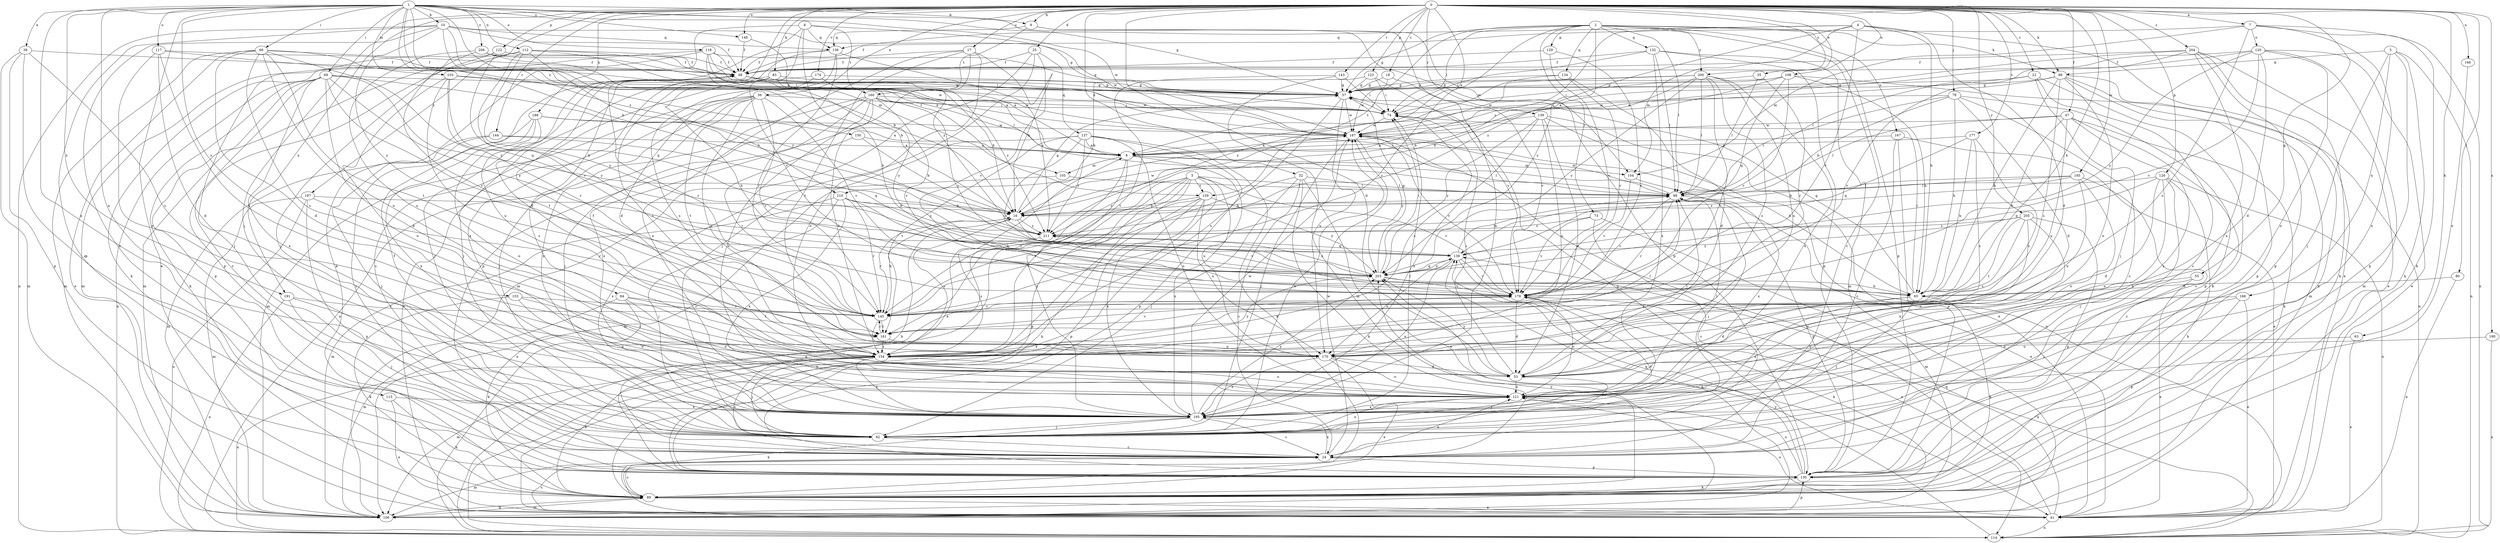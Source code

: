 strict digraph  {
0;
1;
2;
3;
4;
5;
6;
7;
8;
9;
10;
16;
17;
18;
22;
24;
25;
32;
33;
35;
36;
38;
41;
47;
48;
55;
57;
63;
65;
66;
69;
73;
74;
78;
80;
82;
83;
84;
88;
89;
98;
103;
104;
105;
106;
108;
112;
113;
114;
117;
118;
120;
121;
122;
123;
126;
129;
130;
132;
134;
136;
137;
138;
139;
143;
144;
145;
148;
150;
153;
154;
159;
160;
161;
166;
167;
168;
170;
174;
177;
178;
185;
187;
188;
190;
191;
195;
197;
200;
203;
204;
205;
206;
210;
211;
0 -> 7  [label=a];
0 -> 8  [label=a];
0 -> 9  [label=b];
0 -> 17  [label=c];
0 -> 18  [label=c];
0 -> 22  [label=c];
0 -> 25  [label=d];
0 -> 32  [label=d];
0 -> 33  [label=d];
0 -> 35  [label=e];
0 -> 36  [label=e];
0 -> 47  [label=f];
0 -> 55  [label=g];
0 -> 63  [label=h];
0 -> 65  [label=h];
0 -> 78  [label=j];
0 -> 80  [label=j];
0 -> 82  [label=j];
0 -> 83  [label=k];
0 -> 84  [label=k];
0 -> 88  [label=k];
0 -> 108  [label=n];
0 -> 122  [label=p];
0 -> 123  [label=p];
0 -> 126  [label=p];
0 -> 139  [label=r];
0 -> 143  [label=r];
0 -> 144  [label=r];
0 -> 148  [label=s];
0 -> 166  [label=u];
0 -> 174  [label=v];
0 -> 177  [label=v];
0 -> 185  [label=w];
0 -> 188  [label=x];
0 -> 190  [label=x];
0 -> 191  [label=x];
0 -> 197  [label=y];
0 -> 200  [label=y];
0 -> 204  [label=z];
0 -> 205  [label=z];
1 -> 9  [label=b];
1 -> 10  [label=b];
1 -> 16  [label=b];
1 -> 38  [label=e];
1 -> 41  [label=e];
1 -> 57  [label=g];
1 -> 66  [label=i];
1 -> 69  [label=i];
1 -> 103  [label=m];
1 -> 104  [label=m];
1 -> 112  [label=n];
1 -> 113  [label=n];
1 -> 117  [label=o];
1 -> 118  [label=o];
1 -> 148  [label=s];
1 -> 150  [label=s];
1 -> 153  [label=s];
1 -> 159  [label=t];
1 -> 187  [label=w];
1 -> 191  [label=x];
1 -> 195  [label=x];
1 -> 206  [label=z];
1 -> 210  [label=z];
2 -> 24  [label=c];
2 -> 57  [label=g];
2 -> 73  [label=i];
2 -> 74  [label=i];
2 -> 88  [label=k];
2 -> 98  [label=l];
2 -> 129  [label=p];
2 -> 130  [label=p];
2 -> 132  [label=q];
2 -> 134  [label=q];
2 -> 145  [label=r];
2 -> 159  [label=t];
2 -> 167  [label=u];
2 -> 200  [label=y];
2 -> 203  [label=y];
3 -> 82  [label=j];
3 -> 88  [label=k];
3 -> 89  [label=k];
3 -> 114  [label=n];
3 -> 130  [label=p];
3 -> 168  [label=u];
4 -> 33  [label=d];
4 -> 41  [label=e];
4 -> 65  [label=h];
4 -> 104  [label=m];
4 -> 136  [label=q];
4 -> 178  [label=v];
4 -> 210  [label=z];
4 -> 211  [label=z];
5 -> 41  [label=e];
5 -> 89  [label=k];
5 -> 98  [label=l];
5 -> 114  [label=n];
5 -> 130  [label=p];
5 -> 145  [label=r];
5 -> 154  [label=s];
5 -> 159  [label=t];
5 -> 178  [label=v];
5 -> 195  [label=x];
5 -> 211  [label=z];
6 -> 33  [label=d];
6 -> 65  [label=h];
6 -> 89  [label=k];
6 -> 136  [label=q];
6 -> 160  [label=t];
6 -> 178  [label=v];
6 -> 187  [label=w];
7 -> 48  [label=f];
7 -> 89  [label=k];
7 -> 104  [label=m];
7 -> 114  [label=n];
7 -> 120  [label=o];
7 -> 154  [label=s];
7 -> 195  [label=x];
8 -> 98  [label=l];
8 -> 104  [label=m];
8 -> 105  [label=m];
8 -> 114  [label=n];
8 -> 170  [label=u];
8 -> 195  [label=x];
9 -> 130  [label=p];
9 -> 136  [label=q];
9 -> 160  [label=t];
9 -> 195  [label=x];
10 -> 16  [label=b];
10 -> 24  [label=c];
10 -> 48  [label=f];
10 -> 57  [label=g];
10 -> 105  [label=m];
10 -> 114  [label=n];
10 -> 130  [label=p];
10 -> 136  [label=q];
10 -> 203  [label=y];
16 -> 57  [label=g];
16 -> 145  [label=r];
16 -> 154  [label=s];
16 -> 178  [label=v];
16 -> 187  [label=w];
16 -> 211  [label=z];
17 -> 16  [label=b];
17 -> 48  [label=f];
17 -> 121  [label=o];
17 -> 130  [label=p];
17 -> 161  [label=t];
17 -> 195  [label=x];
18 -> 57  [label=g];
18 -> 178  [label=v];
18 -> 187  [label=w];
22 -> 24  [label=c];
22 -> 57  [label=g];
22 -> 82  [label=j];
22 -> 89  [label=k];
22 -> 187  [label=w];
24 -> 16  [label=b];
24 -> 106  [label=m];
24 -> 121  [label=o];
24 -> 130  [label=p];
24 -> 187  [label=w];
24 -> 195  [label=x];
25 -> 48  [label=f];
25 -> 82  [label=j];
25 -> 106  [label=m];
25 -> 137  [label=q];
25 -> 178  [label=v];
32 -> 24  [label=c];
32 -> 41  [label=e];
32 -> 82  [label=j];
32 -> 89  [label=k];
32 -> 98  [label=l];
32 -> 145  [label=r];
33 -> 74  [label=i];
33 -> 82  [label=j];
33 -> 98  [label=l];
33 -> 121  [label=o];
33 -> 203  [label=y];
35 -> 57  [label=g];
35 -> 98  [label=l];
35 -> 145  [label=r];
36 -> 41  [label=e];
36 -> 74  [label=i];
36 -> 82  [label=j];
36 -> 106  [label=m];
36 -> 145  [label=r];
36 -> 161  [label=t];
36 -> 170  [label=u];
36 -> 178  [label=v];
36 -> 195  [label=x];
38 -> 24  [label=c];
38 -> 48  [label=f];
38 -> 106  [label=m];
38 -> 130  [label=p];
38 -> 154  [label=s];
41 -> 24  [label=c];
41 -> 114  [label=n];
41 -> 121  [label=o];
41 -> 138  [label=q];
41 -> 187  [label=w];
47 -> 24  [label=c];
47 -> 65  [label=h];
47 -> 89  [label=k];
47 -> 98  [label=l];
47 -> 170  [label=u];
47 -> 187  [label=w];
47 -> 195  [label=x];
48 -> 57  [label=g];
48 -> 74  [label=i];
48 -> 82  [label=j];
48 -> 145  [label=r];
48 -> 187  [label=w];
48 -> 203  [label=y];
55 -> 41  [label=e];
55 -> 65  [label=h];
55 -> 82  [label=j];
57 -> 74  [label=i];
57 -> 154  [label=s];
57 -> 170  [label=u];
57 -> 187  [label=w];
63 -> 41  [label=e];
63 -> 154  [label=s];
65 -> 33  [label=d];
65 -> 57  [label=g];
65 -> 74  [label=i];
65 -> 82  [label=j];
65 -> 89  [label=k];
65 -> 195  [label=x];
66 -> 33  [label=d];
66 -> 41  [label=e];
66 -> 48  [label=f];
66 -> 106  [label=m];
66 -> 138  [label=q];
66 -> 154  [label=s];
66 -> 161  [label=t];
66 -> 170  [label=u];
66 -> 187  [label=w];
69 -> 16  [label=b];
69 -> 24  [label=c];
69 -> 33  [label=d];
69 -> 57  [label=g];
69 -> 89  [label=k];
69 -> 114  [label=n];
69 -> 130  [label=p];
69 -> 161  [label=t];
69 -> 195  [label=x];
69 -> 203  [label=y];
69 -> 211  [label=z];
73 -> 24  [label=c];
73 -> 106  [label=m];
73 -> 178  [label=v];
73 -> 211  [label=z];
74 -> 187  [label=w];
74 -> 195  [label=x];
78 -> 16  [label=b];
78 -> 24  [label=c];
78 -> 33  [label=d];
78 -> 65  [label=h];
78 -> 74  [label=i];
78 -> 98  [label=l];
78 -> 130  [label=p];
80 -> 41  [label=e];
80 -> 65  [label=h];
82 -> 24  [label=c];
82 -> 48  [label=f];
82 -> 74  [label=i];
82 -> 121  [label=o];
82 -> 178  [label=v];
82 -> 187  [label=w];
83 -> 16  [label=b];
83 -> 57  [label=g];
83 -> 65  [label=h];
83 -> 82  [label=j];
83 -> 154  [label=s];
84 -> 89  [label=k];
84 -> 106  [label=m];
84 -> 121  [label=o];
84 -> 145  [label=r];
84 -> 161  [label=t];
88 -> 57  [label=g];
88 -> 65  [label=h];
88 -> 89  [label=k];
88 -> 106  [label=m];
88 -> 121  [label=o];
88 -> 130  [label=p];
88 -> 154  [label=s];
88 -> 178  [label=v];
89 -> 24  [label=c];
89 -> 41  [label=e];
89 -> 106  [label=m];
89 -> 203  [label=y];
98 -> 16  [label=b];
98 -> 41  [label=e];
98 -> 82  [label=j];
98 -> 130  [label=p];
98 -> 145  [label=r];
98 -> 178  [label=v];
98 -> 187  [label=w];
103 -> 57  [label=g];
103 -> 121  [label=o];
103 -> 145  [label=r];
103 -> 170  [label=u];
103 -> 187  [label=w];
103 -> 203  [label=y];
104 -> 178  [label=v];
104 -> 195  [label=x];
105 -> 98  [label=l];
105 -> 195  [label=x];
106 -> 89  [label=k];
106 -> 130  [label=p];
106 -> 138  [label=q];
108 -> 16  [label=b];
108 -> 57  [label=g];
108 -> 65  [label=h];
108 -> 74  [label=i];
108 -> 114  [label=n];
108 -> 138  [label=q];
108 -> 178  [label=v];
112 -> 8  [label=a];
112 -> 48  [label=f];
112 -> 74  [label=i];
112 -> 82  [label=j];
112 -> 130  [label=p];
112 -> 138  [label=q];
112 -> 178  [label=v];
112 -> 211  [label=z];
113 -> 41  [label=e];
113 -> 89  [label=k];
113 -> 195  [label=x];
114 -> 203  [label=y];
117 -> 16  [label=b];
117 -> 33  [label=d];
117 -> 48  [label=f];
117 -> 121  [label=o];
117 -> 154  [label=s];
118 -> 8  [label=a];
118 -> 48  [label=f];
118 -> 57  [label=g];
118 -> 74  [label=i];
118 -> 89  [label=k];
118 -> 98  [label=l];
118 -> 106  [label=m];
120 -> 8  [label=a];
120 -> 33  [label=d];
120 -> 41  [label=e];
120 -> 48  [label=f];
120 -> 106  [label=m];
120 -> 121  [label=o];
120 -> 178  [label=v];
120 -> 203  [label=y];
121 -> 98  [label=l];
121 -> 195  [label=x];
122 -> 48  [label=f];
122 -> 82  [label=j];
122 -> 106  [label=m];
122 -> 203  [label=y];
123 -> 16  [label=b];
123 -> 57  [label=g];
123 -> 74  [label=i];
123 -> 178  [label=v];
126 -> 33  [label=d];
126 -> 82  [label=j];
126 -> 89  [label=k];
126 -> 98  [label=l];
126 -> 114  [label=n];
126 -> 121  [label=o];
126 -> 138  [label=q];
129 -> 48  [label=f];
129 -> 145  [label=r];
129 -> 178  [label=v];
130 -> 8  [label=a];
130 -> 57  [label=g];
130 -> 89  [label=k];
130 -> 121  [label=o];
130 -> 138  [label=q];
132 -> 48  [label=f];
132 -> 74  [label=i];
132 -> 98  [label=l];
132 -> 106  [label=m];
132 -> 130  [label=p];
132 -> 195  [label=x];
134 -> 33  [label=d];
134 -> 57  [label=g];
134 -> 178  [label=v];
134 -> 211  [label=z];
136 -> 33  [label=d];
136 -> 48  [label=f];
136 -> 145  [label=r];
136 -> 195  [label=x];
136 -> 211  [label=z];
137 -> 8  [label=a];
137 -> 65  [label=h];
137 -> 89  [label=k];
137 -> 106  [label=m];
137 -> 121  [label=o];
137 -> 130  [label=p];
137 -> 161  [label=t];
137 -> 211  [label=z];
138 -> 98  [label=l];
138 -> 114  [label=n];
138 -> 170  [label=u];
138 -> 178  [label=v];
138 -> 195  [label=x];
138 -> 203  [label=y];
139 -> 33  [label=d];
139 -> 41  [label=e];
139 -> 114  [label=n];
139 -> 154  [label=s];
139 -> 170  [label=u];
139 -> 187  [label=w];
139 -> 203  [label=y];
143 -> 57  [label=g];
143 -> 74  [label=i];
143 -> 106  [label=m];
143 -> 161  [label=t];
144 -> 8  [label=a];
144 -> 82  [label=j];
144 -> 106  [label=m];
144 -> 138  [label=q];
145 -> 16  [label=b];
145 -> 154  [label=s];
145 -> 161  [label=t];
148 -> 48  [label=f];
148 -> 211  [label=z];
150 -> 8  [label=a];
150 -> 16  [label=b];
150 -> 145  [label=r];
153 -> 89  [label=k];
153 -> 121  [label=o];
153 -> 145  [label=r];
153 -> 154  [label=s];
154 -> 24  [label=c];
154 -> 48  [label=f];
154 -> 82  [label=j];
154 -> 89  [label=k];
154 -> 98  [label=l];
154 -> 106  [label=m];
154 -> 114  [label=n];
154 -> 121  [label=o];
154 -> 195  [label=x];
154 -> 203  [label=y];
159 -> 16  [label=b];
159 -> 114  [label=n];
159 -> 130  [label=p];
159 -> 145  [label=r];
159 -> 170  [label=u];
159 -> 195  [label=x];
159 -> 203  [label=y];
160 -> 74  [label=i];
160 -> 82  [label=j];
160 -> 98  [label=l];
160 -> 114  [label=n];
160 -> 121  [label=o];
160 -> 170  [label=u];
160 -> 178  [label=v];
160 -> 195  [label=x];
160 -> 203  [label=y];
161 -> 145  [label=r];
161 -> 154  [label=s];
161 -> 170  [label=u];
161 -> 178  [label=v];
166 -> 121  [label=o];
167 -> 8  [label=a];
167 -> 24  [label=c];
167 -> 41  [label=e];
167 -> 130  [label=p];
168 -> 41  [label=e];
168 -> 121  [label=o];
168 -> 130  [label=p];
168 -> 145  [label=r];
170 -> 33  [label=d];
170 -> 41  [label=e];
170 -> 121  [label=o];
170 -> 195  [label=x];
174 -> 24  [label=c];
174 -> 57  [label=g];
174 -> 154  [label=s];
174 -> 211  [label=z];
177 -> 8  [label=a];
177 -> 65  [label=h];
177 -> 138  [label=q];
177 -> 154  [label=s];
177 -> 170  [label=u];
178 -> 33  [label=d];
178 -> 89  [label=k];
178 -> 114  [label=n];
178 -> 121  [label=o];
178 -> 145  [label=r];
185 -> 16  [label=b];
185 -> 24  [label=c];
185 -> 98  [label=l];
185 -> 121  [label=o];
185 -> 170  [label=u];
185 -> 211  [label=z];
187 -> 8  [label=a];
187 -> 65  [label=h];
187 -> 82  [label=j];
187 -> 178  [label=v];
187 -> 203  [label=y];
188 -> 8  [label=a];
188 -> 24  [label=c];
188 -> 121  [label=o];
188 -> 154  [label=s];
188 -> 187  [label=w];
188 -> 195  [label=x];
190 -> 114  [label=n];
190 -> 170  [label=u];
191 -> 82  [label=j];
191 -> 114  [label=n];
191 -> 145  [label=r];
191 -> 195  [label=x];
195 -> 24  [label=c];
195 -> 82  [label=j];
195 -> 89  [label=k];
195 -> 187  [label=w];
195 -> 203  [label=y];
197 -> 16  [label=b];
197 -> 106  [label=m];
197 -> 114  [label=n];
197 -> 130  [label=p];
197 -> 145  [label=r];
200 -> 16  [label=b];
200 -> 57  [label=g];
200 -> 98  [label=l];
200 -> 154  [label=s];
200 -> 161  [label=t];
200 -> 170  [label=u];
200 -> 187  [label=w];
200 -> 195  [label=x];
200 -> 203  [label=y];
203 -> 57  [label=g];
203 -> 65  [label=h];
203 -> 74  [label=i];
203 -> 138  [label=q];
203 -> 178  [label=v];
203 -> 211  [label=z];
204 -> 8  [label=a];
204 -> 41  [label=e];
204 -> 48  [label=f];
204 -> 89  [label=k];
204 -> 98  [label=l];
204 -> 130  [label=p];
204 -> 195  [label=x];
205 -> 121  [label=o];
205 -> 130  [label=p];
205 -> 154  [label=s];
205 -> 161  [label=t];
205 -> 195  [label=x];
205 -> 203  [label=y];
205 -> 211  [label=z];
206 -> 8  [label=a];
206 -> 48  [label=f];
206 -> 57  [label=g];
206 -> 145  [label=r];
206 -> 170  [label=u];
210 -> 16  [label=b];
210 -> 65  [label=h];
210 -> 82  [label=j];
210 -> 106  [label=m];
210 -> 145  [label=r];
210 -> 195  [label=x];
210 -> 211  [label=z];
211 -> 138  [label=q];
211 -> 154  [label=s];
}
